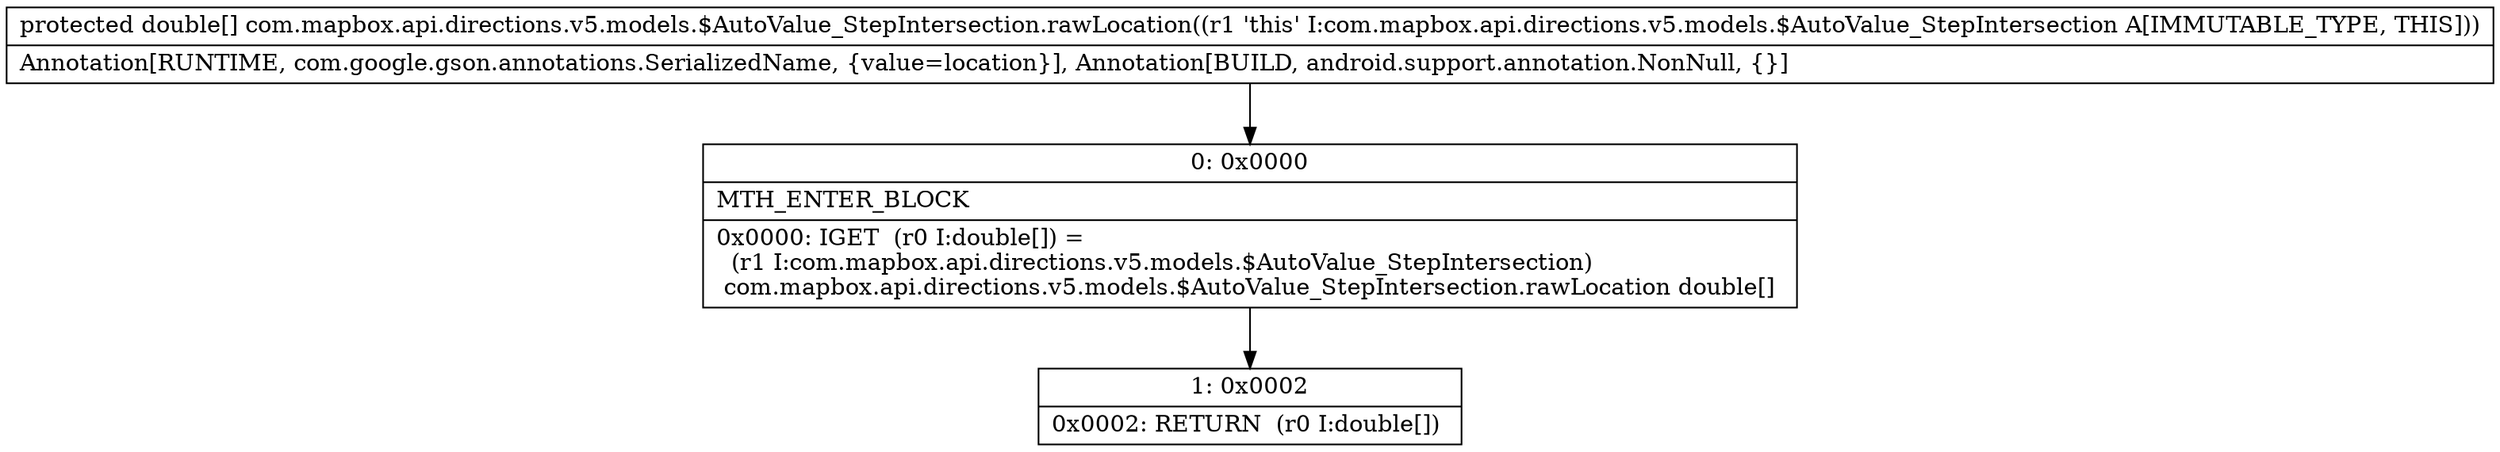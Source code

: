 digraph "CFG forcom.mapbox.api.directions.v5.models.$AutoValue_StepIntersection.rawLocation()[D" {
Node_0 [shape=record,label="{0\:\ 0x0000|MTH_ENTER_BLOCK\l|0x0000: IGET  (r0 I:double[]) = \l  (r1 I:com.mapbox.api.directions.v5.models.$AutoValue_StepIntersection)\l com.mapbox.api.directions.v5.models.$AutoValue_StepIntersection.rawLocation double[] \l}"];
Node_1 [shape=record,label="{1\:\ 0x0002|0x0002: RETURN  (r0 I:double[]) \l}"];
MethodNode[shape=record,label="{protected double[] com.mapbox.api.directions.v5.models.$AutoValue_StepIntersection.rawLocation((r1 'this' I:com.mapbox.api.directions.v5.models.$AutoValue_StepIntersection A[IMMUTABLE_TYPE, THIS]))  | Annotation[RUNTIME, com.google.gson.annotations.SerializedName, \{value=location\}], Annotation[BUILD, android.support.annotation.NonNull, \{\}]\l}"];
MethodNode -> Node_0;
Node_0 -> Node_1;
}

